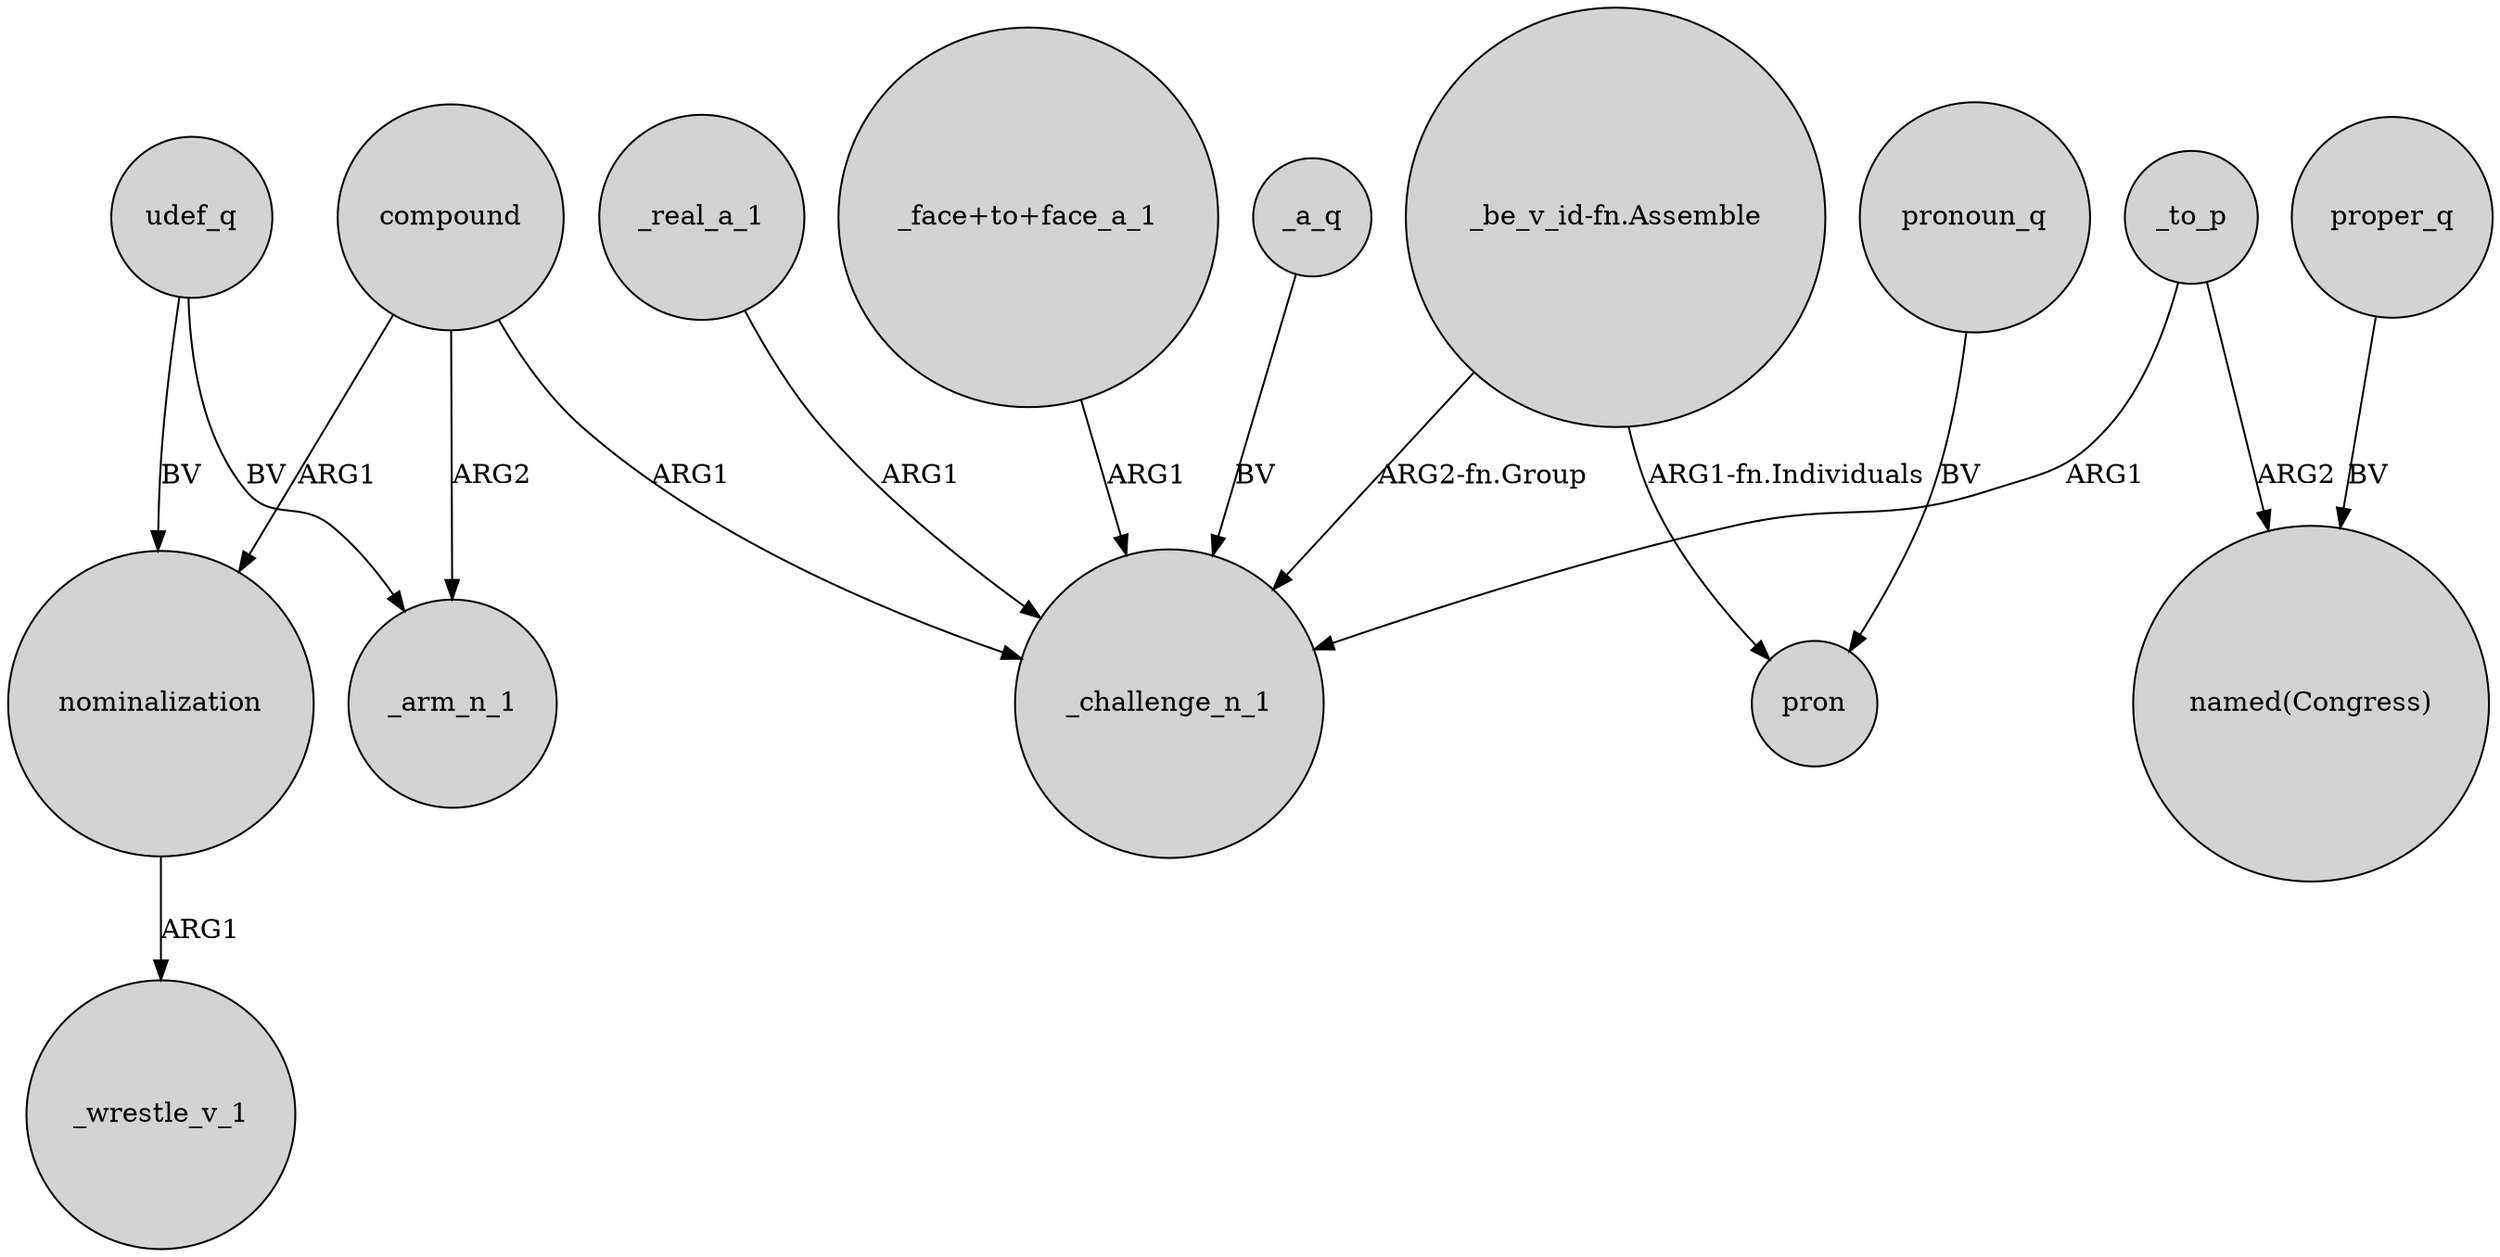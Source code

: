 digraph {
	node [shape=circle style=filled]
	udef_q -> _arm_n_1 [label=BV]
	compound -> nominalization [label=ARG1]
	_to_p -> _challenge_n_1 [label=ARG1]
	proper_q -> "named(Congress)" [label=BV]
	_real_a_1 -> _challenge_n_1 [label=ARG1]
	"_face+to+face_a_1" -> _challenge_n_1 [label=ARG1]
	_to_p -> "named(Congress)" [label=ARG2]
	nominalization -> _wrestle_v_1 [label=ARG1]
	compound -> _challenge_n_1 [label=ARG1]
	compound -> _arm_n_1 [label=ARG2]
	"_be_v_id-fn.Assemble" -> _challenge_n_1 [label="ARG2-fn.Group"]
	"_be_v_id-fn.Assemble" -> pron [label="ARG1-fn.Individuals"]
	pronoun_q -> pron [label=BV]
	_a_q -> _challenge_n_1 [label=BV]
	udef_q -> nominalization [label=BV]
}

